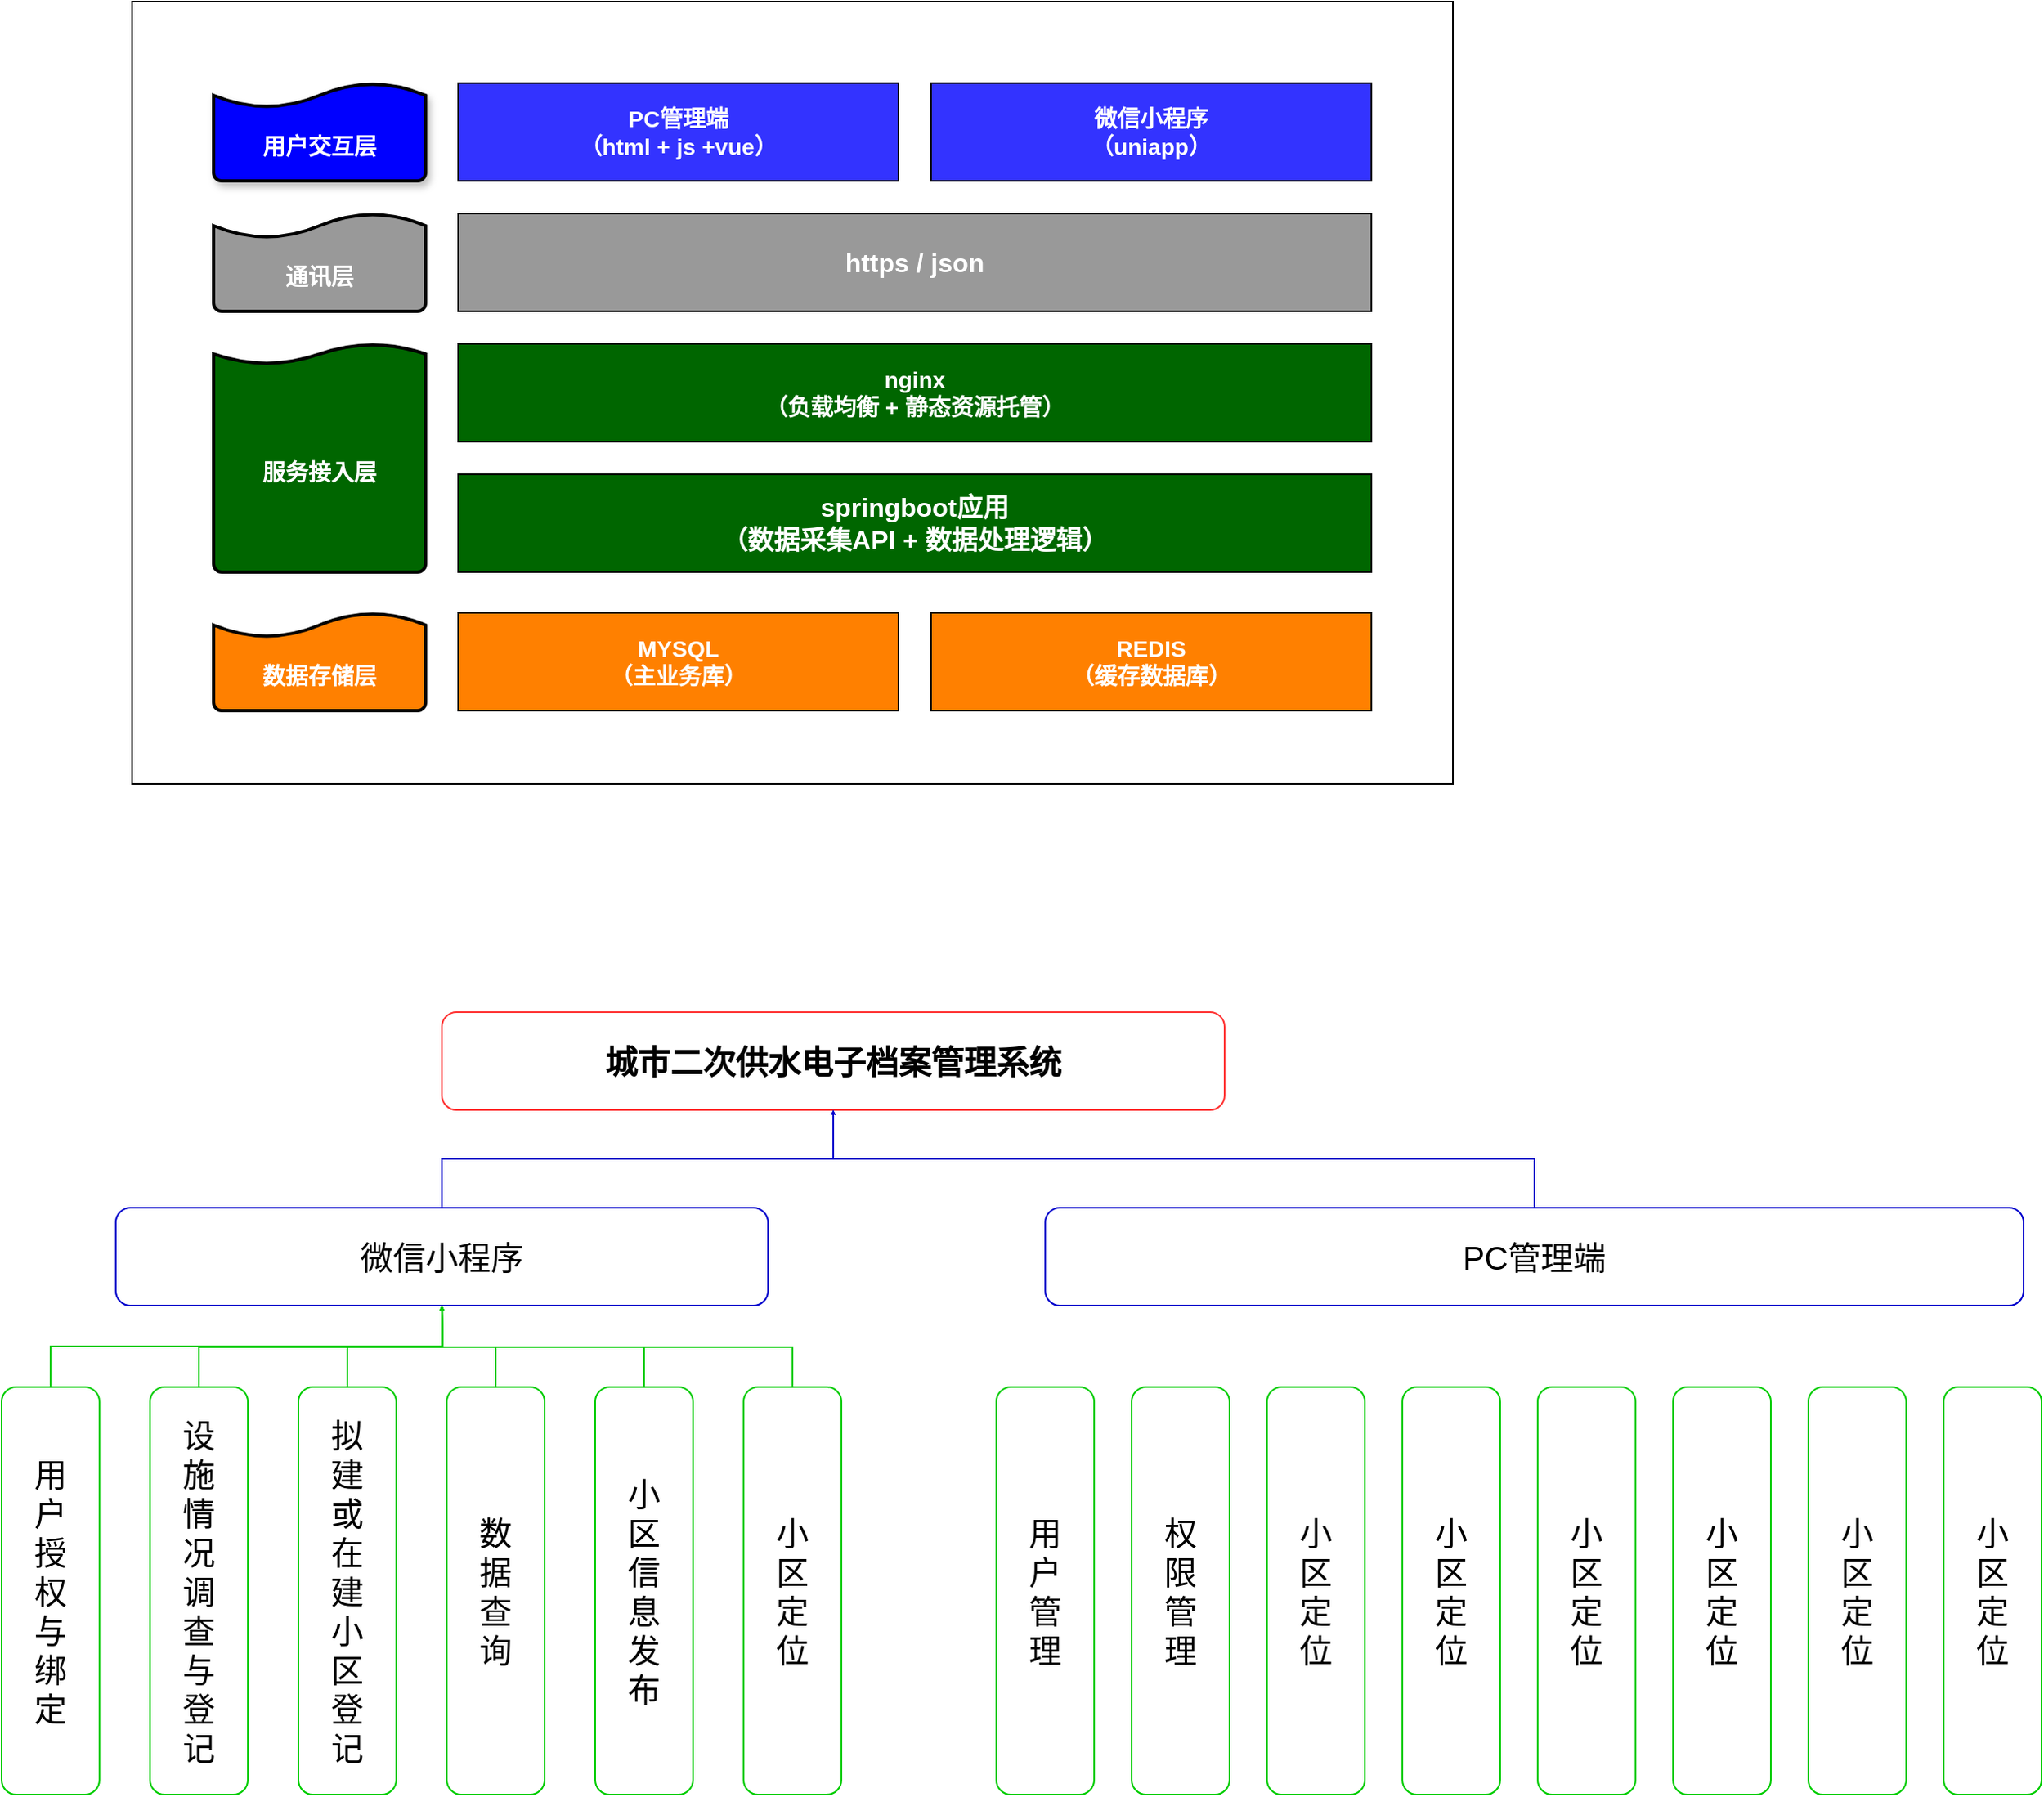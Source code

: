 <mxfile version="26.0.14">
  <diagram name="第 1 页" id="cjYHyFAmv6pbent0GlUM">
    <mxGraphModel dx="2231" dy="1207" grid="1" gridSize="10" guides="1" tooltips="1" connect="1" arrows="1" fold="1" page="1" pageScale="1" pageWidth="827" pageHeight="1169" math="0" shadow="0">
      <root>
        <mxCell id="0" />
        <mxCell id="1" parent="0" />
        <mxCell id="f2EWpejTJ3KkAe_YtKIl-2" value="" style="rounded=0;whiteSpace=wrap;html=1;" vertex="1" parent="1">
          <mxGeometry x="170" y="180" width="810" height="480" as="geometry" />
        </mxCell>
        <mxCell id="f2EWpejTJ3KkAe_YtKIl-10" value="&lt;br&gt;&lt;font color=&quot;#ffffff&quot;&gt;&lt;span&gt;用户交互层&lt;/span&gt;&lt;/font&gt;" style="strokeWidth=2;html=1;shape=mxgraph.flowchart.document2;whiteSpace=wrap;size=0.25;direction=west;fillColor=light-dark(#0000FF,var(--ge-dark-color, #121212));fontStyle=1;fontSize=14;shadow=1;strokeColor=default;" vertex="1" parent="1">
          <mxGeometry x="220" y="230" width="130" height="60" as="geometry" />
        </mxCell>
        <mxCell id="f2EWpejTJ3KkAe_YtKIl-12" value="&lt;font style=&quot;color: rgb(255, 255, 255);&quot;&gt;PC管理端&lt;/font&gt;&lt;div&gt;&lt;font style=&quot;color: rgb(255, 255, 255);&quot;&gt;（html + js +vue）&lt;/font&gt;&lt;/div&gt;" style="rounded=0;whiteSpace=wrap;html=1;fontStyle=1;fillColor=light-dark(#3333FF,#000000);fontSize=14;" vertex="1" parent="1">
          <mxGeometry x="370" y="230" width="270" height="60" as="geometry" />
        </mxCell>
        <mxCell id="f2EWpejTJ3KkAe_YtKIl-13" value="&lt;font style=&quot;color: rgb(255, 255, 255);&quot;&gt;微信小程序&lt;/font&gt;&lt;div&gt;&lt;font style=&quot;color: rgb(255, 255, 255);&quot;&gt;（uniapp）&lt;/font&gt;&lt;/div&gt;" style="rounded=0;whiteSpace=wrap;html=1;fillColor=light-dark(#3333FF,#000000);fontStyle=1;fontSize=14;" vertex="1" parent="1">
          <mxGeometry x="660" y="230" width="270" height="60" as="geometry" />
        </mxCell>
        <mxCell id="f2EWpejTJ3KkAe_YtKIl-14" value="&lt;br&gt;&lt;font color=&quot;#ffffff&quot;&gt;通讯层&lt;/font&gt;" style="strokeWidth=2;html=1;shape=mxgraph.flowchart.document2;whiteSpace=wrap;size=0.25;direction=west;fillColor=light-dark(#999999,var(--ge-dark-color, #121212));fontStyle=1;fontSize=14;" vertex="1" parent="1">
          <mxGeometry x="220" y="310" width="130" height="60" as="geometry" />
        </mxCell>
        <mxCell id="f2EWpejTJ3KkAe_YtKIl-15" value="&lt;font color=&quot;#ffffff&quot;&gt;https / json&lt;/font&gt;" style="rounded=0;whiteSpace=wrap;html=1;fontStyle=1;fillColor=light-dark(#999999,#000000);fontSize=16;" vertex="1" parent="1">
          <mxGeometry x="370" y="310" width="560" height="60" as="geometry" />
        </mxCell>
        <mxCell id="f2EWpejTJ3KkAe_YtKIl-16" value="&lt;br&gt;&lt;font color=&quot;#ffffff&quot;&gt;服务接入层&lt;/font&gt;" style="strokeWidth=2;html=1;shape=mxgraph.flowchart.document2;whiteSpace=wrap;size=0.089;direction=west;fillColor=light-dark(#006600,var(--ge-dark-color, #121212));fontStyle=1;fontSize=14;" vertex="1" parent="1">
          <mxGeometry x="220" y="390" width="130" height="140" as="geometry" />
        </mxCell>
        <mxCell id="f2EWpejTJ3KkAe_YtKIl-17" value="&lt;font color=&quot;#ffffff&quot;&gt;nginx&lt;/font&gt;&lt;div&gt;&lt;font color=&quot;#ffffff&quot;&gt;（&lt;/font&gt;&lt;span style=&quot;background-color: transparent;&quot;&gt;&lt;font color=&quot;#ffffff&quot;&gt;负载均衡 + 静态资源托管&lt;/font&gt;&lt;/span&gt;&lt;span style=&quot;color: rgb(255, 255, 255); background-color: transparent;&quot;&gt;）&lt;/span&gt;&lt;/div&gt;" style="rounded=0;whiteSpace=wrap;html=1;fontStyle=1;fillColor=light-dark(#006600,#000000);fontSize=14;" vertex="1" parent="1">
          <mxGeometry x="370" y="390" width="560" height="60" as="geometry" />
        </mxCell>
        <mxCell id="f2EWpejTJ3KkAe_YtKIl-18" value="&lt;font color=&quot;#ffffff&quot;&gt;springboot应用&lt;/font&gt;&lt;div&gt;&lt;font color=&quot;#ffffff&quot;&gt;（数据采集API + 数据处理逻辑）&lt;/font&gt;&lt;/div&gt;" style="rounded=0;whiteSpace=wrap;html=1;fontStyle=1;fillColor=light-dark(#006600,#000000);fontSize=16;" vertex="1" parent="1">
          <mxGeometry x="370" y="470" width="560" height="60" as="geometry" />
        </mxCell>
        <mxCell id="f2EWpejTJ3KkAe_YtKIl-19" value="&lt;br&gt;&lt;font color=&quot;#ffffff&quot;&gt;数据存储层&lt;/font&gt;" style="strokeWidth=2;html=1;shape=mxgraph.flowchart.document2;whiteSpace=wrap;size=0.25;direction=west;fillColor=light-dark(#FF8000,#000000);fontStyle=1;fontSize=14;" vertex="1" parent="1">
          <mxGeometry x="220" y="555" width="130" height="60" as="geometry" />
        </mxCell>
        <mxCell id="f2EWpejTJ3KkAe_YtKIl-21" value="&lt;font style=&quot;color: rgb(255, 255, 255);&quot;&gt;MYSQL&lt;/font&gt;&lt;div&gt;&lt;font style=&quot;color: rgb(255, 255, 255);&quot;&gt;（主业务库）&lt;/font&gt;&lt;/div&gt;" style="rounded=0;whiteSpace=wrap;html=1;fontStyle=1;fillColor=light-dark(#FF8000,#000000);fontSize=14;" vertex="1" parent="1">
          <mxGeometry x="370" y="555" width="270" height="60" as="geometry" />
        </mxCell>
        <mxCell id="f2EWpejTJ3KkAe_YtKIl-22" value="&lt;font style=&quot;color: rgb(255, 255, 255);&quot;&gt;REDIS&lt;/font&gt;&lt;div&gt;&lt;font style=&quot;color: rgb(255, 255, 255);&quot;&gt;（缓存数据库）&lt;/font&gt;&lt;/div&gt;" style="rounded=0;whiteSpace=wrap;html=1;fontStyle=1;fillColor=light-dark(#FF8000,#000000);fontSize=14;" vertex="1" parent="1">
          <mxGeometry x="660" y="555" width="270" height="60" as="geometry" />
        </mxCell>
        <mxCell id="f2EWpejTJ3KkAe_YtKIl-23" value="城市二次供水电子档案管理系统" style="rounded=1;whiteSpace=wrap;html=1;fontSize=20;fontStyle=1;strokeColor=light-dark(#FF3333,#FFFFFF);" vertex="1" parent="1">
          <mxGeometry x="360" y="800" width="480" height="60" as="geometry" />
        </mxCell>
        <mxCell id="f2EWpejTJ3KkAe_YtKIl-39" style="edgeStyle=orthogonalEdgeStyle;rounded=0;orthogonalLoop=1;jettySize=auto;html=1;exitX=0.5;exitY=0;exitDx=0;exitDy=0;entryX=0.5;entryY=1;entryDx=0;entryDy=0;endSize=0;startSize=0;strokeColor=light-dark(#0000CC,#FFFFFF);" edge="1" parent="1" source="f2EWpejTJ3KkAe_YtKIl-25" target="f2EWpejTJ3KkAe_YtKIl-23">
          <mxGeometry relative="1" as="geometry" />
        </mxCell>
        <mxCell id="f2EWpejTJ3KkAe_YtKIl-25" value="微信小程序" style="rounded=1;whiteSpace=wrap;html=1;fontSize=20;strokeColor=light-dark(#0000CC,#FFFFFF);" vertex="1" parent="1">
          <mxGeometry x="160" y="920" width="400" height="60" as="geometry" />
        </mxCell>
        <mxCell id="f2EWpejTJ3KkAe_YtKIl-33" style="edgeStyle=orthogonalEdgeStyle;rounded=0;orthogonalLoop=1;jettySize=auto;html=1;exitX=0.5;exitY=0;exitDx=0;exitDy=0;entryX=0.5;entryY=1;entryDx=0;entryDy=0;strokeColor=light-dark(#0000CC,#FFFFFF);curved=0;endSize=0;startSize=0;" edge="1" parent="1" source="f2EWpejTJ3KkAe_YtKIl-26" target="f2EWpejTJ3KkAe_YtKIl-23">
          <mxGeometry relative="1" as="geometry" />
        </mxCell>
        <mxCell id="f2EWpejTJ3KkAe_YtKIl-26" value="PC管理端" style="rounded=1;whiteSpace=wrap;html=1;fontSize=20;strokeColor=light-dark(#0000CC,#FFFFFF);" vertex="1" parent="1">
          <mxGeometry x="730" y="920" width="600" height="60" as="geometry" />
        </mxCell>
        <mxCell id="f2EWpejTJ3KkAe_YtKIl-52" style="edgeStyle=orthogonalEdgeStyle;rounded=0;orthogonalLoop=1;jettySize=auto;html=1;exitX=0;exitY=0.5;exitDx=0;exitDy=0;entryX=0.5;entryY=1;entryDx=0;entryDy=0;endSize=0;startSize=0;strokeColor=light-dark(#00CC00,#FFFFFF);" edge="1" parent="1" source="f2EWpejTJ3KkAe_YtKIl-40" target="f2EWpejTJ3KkAe_YtKIl-25">
          <mxGeometry relative="1" as="geometry" />
        </mxCell>
        <mxCell id="f2EWpejTJ3KkAe_YtKIl-40" value="&lt;font style=&quot;font-size: 20px;&quot; face=&quot;Times New Roman&quot;&gt;用&lt;/font&gt;&lt;div&gt;&lt;font style=&quot;font-size: 20px;&quot; face=&quot;Times New Roman&quot;&gt;户&lt;/font&gt;&lt;/div&gt;&lt;div&gt;&lt;font style=&quot;font-size: 20px;&quot; face=&quot;Times New Roman&quot;&gt;授&lt;/font&gt;&lt;/div&gt;&lt;div&gt;&lt;font style=&quot;font-size: 20px;&quot; face=&quot;Times New Roman&quot;&gt;权&lt;/font&gt;&lt;/div&gt;&lt;div&gt;&lt;font style=&quot;font-size: 20px;&quot; face=&quot;Times New Roman&quot;&gt;与&lt;/font&gt;&lt;/div&gt;&lt;div&gt;&lt;font style=&quot;font-size: 20px;&quot; face=&quot;Times New Roman&quot;&gt;绑&lt;/font&gt;&lt;/div&gt;&lt;div&gt;&lt;font style=&quot;font-size: 20px;&quot; face=&quot;Times New Roman&quot;&gt;定&lt;/font&gt;&lt;/div&gt;" style="rounded=1;whiteSpace=wrap;html=1;direction=south;align=center;portConstraintRotation=0;strokeColor=light-dark(#00CC00,#FFFFFF);" vertex="1" parent="1">
          <mxGeometry x="90" y="1030" width="60" height="250" as="geometry" />
        </mxCell>
        <mxCell id="f2EWpejTJ3KkAe_YtKIl-53" style="edgeStyle=orthogonalEdgeStyle;rounded=0;orthogonalLoop=1;jettySize=auto;html=1;exitX=0;exitY=0.5;exitDx=0;exitDy=0;endSize=0;startSize=0;strokeColor=light-dark(#00CC00,#FFFFFF);" edge="1" parent="1" source="f2EWpejTJ3KkAe_YtKIl-42">
          <mxGeometry relative="1" as="geometry">
            <mxPoint x="360" y="980" as="targetPoint" />
          </mxGeometry>
        </mxCell>
        <mxCell id="f2EWpejTJ3KkAe_YtKIl-42" value="&lt;font face=&quot;Times New Roman&quot;&gt;&lt;span style=&quot;font-size: 20px;&quot;&gt;设&lt;/span&gt;&lt;/font&gt;&lt;div&gt;&lt;font face=&quot;Times New Roman&quot;&gt;&lt;span style=&quot;font-size: 20px;&quot;&gt;施&lt;/span&gt;&lt;/font&gt;&lt;/div&gt;&lt;div&gt;&lt;font face=&quot;Times New Roman&quot;&gt;&lt;span style=&quot;font-size: 20px;&quot;&gt;情&lt;/span&gt;&lt;/font&gt;&lt;/div&gt;&lt;div&gt;&lt;font face=&quot;Times New Roman&quot;&gt;&lt;span style=&quot;font-size: 20px;&quot;&gt;况&lt;/span&gt;&lt;/font&gt;&lt;/div&gt;&lt;div&gt;&lt;font face=&quot;Times New Roman&quot;&gt;&lt;span style=&quot;font-size: 20px;&quot;&gt;调&lt;/span&gt;&lt;/font&gt;&lt;/div&gt;&lt;div&gt;&lt;font face=&quot;Times New Roman&quot;&gt;&lt;span style=&quot;font-size: 20px;&quot;&gt;查&lt;/span&gt;&lt;/font&gt;&lt;/div&gt;&lt;div&gt;&lt;font face=&quot;Times New Roman&quot;&gt;&lt;span style=&quot;font-size: 20px;&quot;&gt;与&lt;/span&gt;&lt;/font&gt;&lt;/div&gt;&lt;div&gt;&lt;font face=&quot;Times New Roman&quot;&gt;&lt;span style=&quot;font-size: 20px;&quot;&gt;登&lt;/span&gt;&lt;/font&gt;&lt;/div&gt;&lt;div&gt;&lt;font face=&quot;Times New Roman&quot;&gt;&lt;span style=&quot;font-size: 20px;&quot;&gt;记&lt;/span&gt;&lt;/font&gt;&lt;/div&gt;" style="rounded=1;whiteSpace=wrap;html=1;direction=south;align=center;portConstraintRotation=0;strokeColor=light-dark(#00CC00,#FFFFFF);" vertex="1" parent="1">
          <mxGeometry x="181" y="1030" width="60" height="250" as="geometry" />
        </mxCell>
        <mxCell id="f2EWpejTJ3KkAe_YtKIl-54" style="edgeStyle=orthogonalEdgeStyle;rounded=0;orthogonalLoop=1;jettySize=auto;html=1;exitX=0;exitY=0.5;exitDx=0;exitDy=0;endSize=0;startSize=0;strokeColor=light-dark(#00CC00,#FFFFFF);" edge="1" parent="1" source="f2EWpejTJ3KkAe_YtKIl-43">
          <mxGeometry relative="1" as="geometry">
            <mxPoint x="360" y="980" as="targetPoint" />
          </mxGeometry>
        </mxCell>
        <mxCell id="f2EWpejTJ3KkAe_YtKIl-43" value="&lt;font face=&quot;Times New Roman&quot;&gt;&lt;span style=&quot;font-size: 20px;&quot;&gt;拟&lt;/span&gt;&lt;/font&gt;&lt;div&gt;&lt;font face=&quot;Times New Roman&quot;&gt;&lt;span style=&quot;font-size: 20px;&quot;&gt;建&lt;/span&gt;&lt;/font&gt;&lt;/div&gt;&lt;div&gt;&lt;font face=&quot;Times New Roman&quot;&gt;&lt;span style=&quot;font-size: 20px;&quot;&gt;或&lt;/span&gt;&lt;/font&gt;&lt;/div&gt;&lt;div&gt;&lt;font face=&quot;Times New Roman&quot;&gt;&lt;span style=&quot;font-size: 20px;&quot;&gt;在&lt;/span&gt;&lt;/font&gt;&lt;/div&gt;&lt;div&gt;&lt;font face=&quot;Times New Roman&quot;&gt;&lt;span style=&quot;font-size: 20px;&quot;&gt;建&lt;/span&gt;&lt;/font&gt;&lt;/div&gt;&lt;div&gt;&lt;font face=&quot;Times New Roman&quot;&gt;&lt;span style=&quot;font-size: 20px;&quot;&gt;小&lt;/span&gt;&lt;/font&gt;&lt;/div&gt;&lt;div&gt;&lt;font face=&quot;Times New Roman&quot;&gt;&lt;span style=&quot;font-size: 20px;&quot;&gt;区&lt;/span&gt;&lt;/font&gt;&lt;/div&gt;&lt;div&gt;&lt;font face=&quot;Times New Roman&quot;&gt;&lt;span style=&quot;font-size: 20px;&quot;&gt;登&lt;/span&gt;&lt;/font&gt;&lt;/div&gt;&lt;div&gt;&lt;font face=&quot;Times New Roman&quot;&gt;&lt;span style=&quot;font-size: 20px;&quot;&gt;记&lt;/span&gt;&lt;/font&gt;&lt;/div&gt;" style="rounded=1;whiteSpace=wrap;html=1;direction=south;align=center;portConstraintRotation=0;strokeColor=light-dark(#00CC00,#FFFFFF);" vertex="1" parent="1">
          <mxGeometry x="272" y="1030" width="60" height="250" as="geometry" />
        </mxCell>
        <mxCell id="f2EWpejTJ3KkAe_YtKIl-55" style="edgeStyle=orthogonalEdgeStyle;rounded=0;orthogonalLoop=1;jettySize=auto;html=1;exitX=0;exitY=0.5;exitDx=0;exitDy=0;endSize=0;startSize=0;strokeColor=light-dark(#00CC00,#FFFFFF);" edge="1" parent="1" source="f2EWpejTJ3KkAe_YtKIl-44">
          <mxGeometry relative="1" as="geometry">
            <mxPoint x="360" y="980" as="targetPoint" />
          </mxGeometry>
        </mxCell>
        <mxCell id="f2EWpejTJ3KkAe_YtKIl-44" value="&lt;font face=&quot;Times New Roman&quot;&gt;&lt;span style=&quot;font-size: 20px;&quot;&gt;数&lt;/span&gt;&lt;/font&gt;&lt;div&gt;&lt;font face=&quot;Times New Roman&quot;&gt;&lt;span style=&quot;font-size: 20px;&quot;&gt;据&lt;/span&gt;&lt;/font&gt;&lt;/div&gt;&lt;div&gt;&lt;font face=&quot;Times New Roman&quot;&gt;&lt;span style=&quot;font-size: 20px;&quot;&gt;查&lt;/span&gt;&lt;/font&gt;&lt;/div&gt;&lt;div&gt;&lt;font face=&quot;Times New Roman&quot;&gt;&lt;span style=&quot;font-size: 20px;&quot;&gt;询&lt;/span&gt;&lt;/font&gt;&lt;/div&gt;" style="rounded=1;whiteSpace=wrap;html=1;direction=south;align=center;portConstraintRotation=0;strokeColor=light-dark(#00CC00,#FFFFFF);" vertex="1" parent="1">
          <mxGeometry x="363" y="1030" width="60" height="250" as="geometry" />
        </mxCell>
        <mxCell id="f2EWpejTJ3KkAe_YtKIl-56" style="edgeStyle=orthogonalEdgeStyle;rounded=0;orthogonalLoop=1;jettySize=auto;html=1;exitX=0;exitY=0.5;exitDx=0;exitDy=0;endSize=0;startSize=0;strokeColor=light-dark(#00CC00,#FFFFFF);" edge="1" parent="1" source="f2EWpejTJ3KkAe_YtKIl-45">
          <mxGeometry relative="1" as="geometry">
            <mxPoint x="360" y="980" as="targetPoint" />
          </mxGeometry>
        </mxCell>
        <mxCell id="f2EWpejTJ3KkAe_YtKIl-45" value="&lt;font face=&quot;Times New Roman&quot;&gt;&lt;span style=&quot;font-size: 20px;&quot;&gt;小&lt;/span&gt;&lt;/font&gt;&lt;div&gt;&lt;font face=&quot;Times New Roman&quot;&gt;&lt;span style=&quot;font-size: 20px;&quot;&gt;区&lt;/span&gt;&lt;/font&gt;&lt;/div&gt;&lt;div&gt;&lt;font face=&quot;Times New Roman&quot;&gt;&lt;span style=&quot;font-size: 20px;&quot;&gt;信&lt;/span&gt;&lt;/font&gt;&lt;/div&gt;&lt;div&gt;&lt;font face=&quot;Times New Roman&quot;&gt;&lt;span style=&quot;font-size: 20px;&quot;&gt;息&lt;/span&gt;&lt;/font&gt;&lt;/div&gt;&lt;div&gt;&lt;font face=&quot;Times New Roman&quot;&gt;&lt;span style=&quot;font-size: 20px;&quot;&gt;发&lt;/span&gt;&lt;/font&gt;&lt;/div&gt;&lt;div&gt;&lt;font face=&quot;Times New Roman&quot;&gt;&lt;span style=&quot;font-size: 20px;&quot;&gt;布&lt;/span&gt;&lt;/font&gt;&lt;/div&gt;" style="rounded=1;whiteSpace=wrap;html=1;direction=south;align=center;portConstraintRotation=0;strokeColor=light-dark(#00CC00,#FFFFFF);" vertex="1" parent="1">
          <mxGeometry x="454" y="1030" width="60" height="250" as="geometry" />
        </mxCell>
        <mxCell id="f2EWpejTJ3KkAe_YtKIl-57" style="edgeStyle=orthogonalEdgeStyle;rounded=0;orthogonalLoop=1;jettySize=auto;html=1;exitX=0;exitY=0.5;exitDx=0;exitDy=0;endSize=0;startSize=0;strokeColor=light-dark(#00CC00,#FFFFFF);" edge="1" parent="1" source="f2EWpejTJ3KkAe_YtKIl-46">
          <mxGeometry relative="1" as="geometry">
            <mxPoint x="360" y="980" as="targetPoint" />
          </mxGeometry>
        </mxCell>
        <mxCell id="f2EWpejTJ3KkAe_YtKIl-46" value="&lt;font face=&quot;Times New Roman&quot;&gt;&lt;span style=&quot;font-size: 20px;&quot;&gt;小&lt;/span&gt;&lt;/font&gt;&lt;div&gt;&lt;font face=&quot;Times New Roman&quot;&gt;&lt;span style=&quot;font-size: 20px;&quot;&gt;区&lt;/span&gt;&lt;/font&gt;&lt;/div&gt;&lt;div&gt;&lt;font face=&quot;Times New Roman&quot;&gt;&lt;span style=&quot;font-size: 20px;&quot;&gt;定&lt;/span&gt;&lt;/font&gt;&lt;/div&gt;&lt;div&gt;&lt;font face=&quot;Times New Roman&quot;&gt;&lt;span style=&quot;font-size: 20px;&quot;&gt;位&lt;/span&gt;&lt;/font&gt;&lt;/div&gt;" style="rounded=1;whiteSpace=wrap;html=1;direction=south;align=center;portConstraintRotation=0;strokeColor=light-dark(#00CC00,#FFFFFF);" vertex="1" parent="1">
          <mxGeometry x="545" y="1030" width="60" height="250" as="geometry" />
        </mxCell>
        <mxCell id="f2EWpejTJ3KkAe_YtKIl-58" value="&lt;font face=&quot;Times New Roman&quot;&gt;&lt;span style=&quot;font-size: 20px;&quot;&gt;用&lt;/span&gt;&lt;/font&gt;&lt;div&gt;&lt;font face=&quot;Times New Roman&quot;&gt;&lt;span style=&quot;font-size: 20px;&quot;&gt;户&lt;/span&gt;&lt;/font&gt;&lt;/div&gt;&lt;div&gt;&lt;font face=&quot;Times New Roman&quot;&gt;&lt;span style=&quot;font-size: 20px;&quot;&gt;管&lt;/span&gt;&lt;/font&gt;&lt;/div&gt;&lt;div&gt;&lt;font face=&quot;Times New Roman&quot;&gt;&lt;span style=&quot;font-size: 20px;&quot;&gt;理&lt;/span&gt;&lt;/font&gt;&lt;/div&gt;" style="rounded=1;whiteSpace=wrap;html=1;direction=south;align=center;portConstraintRotation=0;strokeColor=light-dark(#00CC00,#FFFFFF);" vertex="1" parent="1">
          <mxGeometry x="700" y="1030" width="60" height="250" as="geometry" />
        </mxCell>
        <mxCell id="f2EWpejTJ3KkAe_YtKIl-59" value="&lt;font face=&quot;Times New Roman&quot;&gt;&lt;span style=&quot;font-size: 20px;&quot;&gt;小&lt;/span&gt;&lt;/font&gt;&lt;div&gt;&lt;font face=&quot;Times New Roman&quot;&gt;&lt;span style=&quot;font-size: 20px;&quot;&gt;区&lt;/span&gt;&lt;/font&gt;&lt;/div&gt;&lt;div&gt;&lt;font face=&quot;Times New Roman&quot;&gt;&lt;span style=&quot;font-size: 20px;&quot;&gt;定&lt;/span&gt;&lt;/font&gt;&lt;/div&gt;&lt;div&gt;&lt;font face=&quot;Times New Roman&quot;&gt;&lt;span style=&quot;font-size: 20px;&quot;&gt;位&lt;/span&gt;&lt;/font&gt;&lt;/div&gt;" style="rounded=1;whiteSpace=wrap;html=1;direction=south;align=center;portConstraintRotation=0;strokeColor=light-dark(#00CC00,#FFFFFF);" vertex="1" parent="1">
          <mxGeometry x="1281" y="1030" width="60" height="250" as="geometry" />
        </mxCell>
        <mxCell id="f2EWpejTJ3KkAe_YtKIl-60" value="&lt;font face=&quot;Times New Roman&quot;&gt;&lt;span style=&quot;font-size: 20px;&quot;&gt;权&lt;/span&gt;&lt;/font&gt;&lt;div&gt;&lt;font face=&quot;Times New Roman&quot;&gt;&lt;span style=&quot;font-size: 20px;&quot;&gt;限&lt;/span&gt;&lt;/font&gt;&lt;/div&gt;&lt;div&gt;&lt;font face=&quot;Times New Roman&quot;&gt;&lt;span style=&quot;font-size: 20px;&quot;&gt;管&lt;/span&gt;&lt;/font&gt;&lt;/div&gt;&lt;div&gt;&lt;font face=&quot;Times New Roman&quot;&gt;&lt;span style=&quot;font-size: 20px;&quot;&gt;理&lt;/span&gt;&lt;/font&gt;&lt;/div&gt;" style="rounded=1;whiteSpace=wrap;html=1;direction=south;align=center;portConstraintRotation=0;strokeColor=light-dark(#00CC00,#FFFFFF);" vertex="1" parent="1">
          <mxGeometry x="783" y="1030" width="60" height="250" as="geometry" />
        </mxCell>
        <mxCell id="f2EWpejTJ3KkAe_YtKIl-61" value="&lt;font face=&quot;Times New Roman&quot;&gt;&lt;span style=&quot;font-size: 20px;&quot;&gt;小&lt;/span&gt;&lt;/font&gt;&lt;div&gt;&lt;font face=&quot;Times New Roman&quot;&gt;&lt;span style=&quot;font-size: 20px;&quot;&gt;区&lt;/span&gt;&lt;/font&gt;&lt;/div&gt;&lt;div&gt;&lt;font face=&quot;Times New Roman&quot;&gt;&lt;span style=&quot;font-size: 20px;&quot;&gt;定&lt;/span&gt;&lt;/font&gt;&lt;/div&gt;&lt;div&gt;&lt;font face=&quot;Times New Roman&quot;&gt;&lt;span style=&quot;font-size: 20px;&quot;&gt;位&lt;/span&gt;&lt;/font&gt;&lt;/div&gt;" style="rounded=1;whiteSpace=wrap;html=1;direction=south;align=center;portConstraintRotation=0;strokeColor=light-dark(#00CC00,#FFFFFF);" vertex="1" parent="1">
          <mxGeometry x="866" y="1030" width="60" height="250" as="geometry" />
        </mxCell>
        <mxCell id="f2EWpejTJ3KkAe_YtKIl-62" value="&lt;font face=&quot;Times New Roman&quot;&gt;&lt;span style=&quot;font-size: 20px;&quot;&gt;小&lt;/span&gt;&lt;/font&gt;&lt;div&gt;&lt;font face=&quot;Times New Roman&quot;&gt;&lt;span style=&quot;font-size: 20px;&quot;&gt;区&lt;/span&gt;&lt;/font&gt;&lt;/div&gt;&lt;div&gt;&lt;font face=&quot;Times New Roman&quot;&gt;&lt;span style=&quot;font-size: 20px;&quot;&gt;定&lt;/span&gt;&lt;/font&gt;&lt;/div&gt;&lt;div&gt;&lt;font face=&quot;Times New Roman&quot;&gt;&lt;span style=&quot;font-size: 20px;&quot;&gt;位&lt;/span&gt;&lt;/font&gt;&lt;/div&gt;" style="rounded=1;whiteSpace=wrap;html=1;direction=south;align=center;portConstraintRotation=0;strokeColor=light-dark(#00CC00,#FFFFFF);" vertex="1" parent="1">
          <mxGeometry x="949" y="1030" width="60" height="250" as="geometry" />
        </mxCell>
        <mxCell id="f2EWpejTJ3KkAe_YtKIl-63" value="&lt;font face=&quot;Times New Roman&quot;&gt;&lt;span style=&quot;font-size: 20px;&quot;&gt;小&lt;/span&gt;&lt;/font&gt;&lt;div&gt;&lt;font face=&quot;Times New Roman&quot;&gt;&lt;span style=&quot;font-size: 20px;&quot;&gt;区&lt;/span&gt;&lt;/font&gt;&lt;/div&gt;&lt;div&gt;&lt;font face=&quot;Times New Roman&quot;&gt;&lt;span style=&quot;font-size: 20px;&quot;&gt;定&lt;/span&gt;&lt;/font&gt;&lt;/div&gt;&lt;div&gt;&lt;font face=&quot;Times New Roman&quot;&gt;&lt;span style=&quot;font-size: 20px;&quot;&gt;位&lt;/span&gt;&lt;/font&gt;&lt;/div&gt;" style="rounded=1;whiteSpace=wrap;html=1;direction=south;align=center;portConstraintRotation=0;strokeColor=light-dark(#00CC00,#FFFFFF);" vertex="1" parent="1">
          <mxGeometry x="1032" y="1030" width="60" height="250" as="geometry" />
        </mxCell>
        <mxCell id="f2EWpejTJ3KkAe_YtKIl-64" value="&lt;font face=&quot;Times New Roman&quot;&gt;&lt;span style=&quot;font-size: 20px;&quot;&gt;小&lt;/span&gt;&lt;/font&gt;&lt;div&gt;&lt;font face=&quot;Times New Roman&quot;&gt;&lt;span style=&quot;font-size: 20px;&quot;&gt;区&lt;/span&gt;&lt;/font&gt;&lt;/div&gt;&lt;div&gt;&lt;font face=&quot;Times New Roman&quot;&gt;&lt;span style=&quot;font-size: 20px;&quot;&gt;定&lt;/span&gt;&lt;/font&gt;&lt;/div&gt;&lt;div&gt;&lt;font face=&quot;Times New Roman&quot;&gt;&lt;span style=&quot;font-size: 20px;&quot;&gt;位&lt;/span&gt;&lt;/font&gt;&lt;/div&gt;" style="rounded=1;whiteSpace=wrap;html=1;direction=south;align=center;portConstraintRotation=0;strokeColor=light-dark(#00CC00,#FFFFFF);" vertex="1" parent="1">
          <mxGeometry x="1115" y="1030" width="60" height="250" as="geometry" />
        </mxCell>
        <mxCell id="f2EWpejTJ3KkAe_YtKIl-65" value="&lt;font face=&quot;Times New Roman&quot;&gt;&lt;span style=&quot;font-size: 20px;&quot;&gt;小&lt;/span&gt;&lt;/font&gt;&lt;div&gt;&lt;font face=&quot;Times New Roman&quot;&gt;&lt;span style=&quot;font-size: 20px;&quot;&gt;区&lt;/span&gt;&lt;/font&gt;&lt;/div&gt;&lt;div&gt;&lt;font face=&quot;Times New Roman&quot;&gt;&lt;span style=&quot;font-size: 20px;&quot;&gt;定&lt;/span&gt;&lt;/font&gt;&lt;/div&gt;&lt;div&gt;&lt;font face=&quot;Times New Roman&quot;&gt;&lt;span style=&quot;font-size: 20px;&quot;&gt;位&lt;/span&gt;&lt;/font&gt;&lt;/div&gt;" style="rounded=1;whiteSpace=wrap;html=1;direction=south;align=center;portConstraintRotation=0;strokeColor=light-dark(#00CC00,#FFFFFF);" vertex="1" parent="1">
          <mxGeometry x="1198" y="1030" width="60" height="250" as="geometry" />
        </mxCell>
      </root>
    </mxGraphModel>
  </diagram>
</mxfile>
